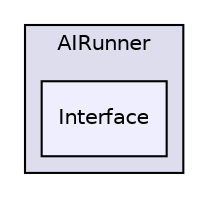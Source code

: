digraph "D:/Work/Programmieren/Java/D-MARLA/Implementation/MARLA-Client/AIRunner/src/AIRunner/Interface" {
  compound=true
  node [ fontsize="10", fontname="Helvetica"];
  edge [ labelfontsize="10", labelfontname="Helvetica"];
  subgraph clusterdir_1aa44dc500b17cd2fb2c811841a5e5fd {
    graph [ bgcolor="#ddddee", pencolor="black", label="AIRunner" fontname="Helvetica", fontsize="10", URL="dir_1aa44dc500b17cd2fb2c811841a5e5fd.html"]
  dir_50a8fb1ec27e1cd6151ca2aec4037b6c [shape=box, label="Interface", style="filled", fillcolor="#eeeeff", pencolor="black", URL="dir_50a8fb1ec27e1cd6151ca2aec4037b6c.html"];
  }
}

